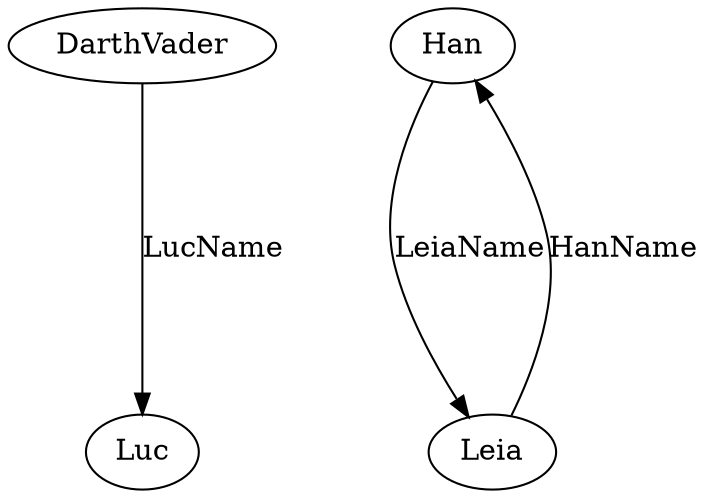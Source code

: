 digraph {
ranksep=2;
DarthVader->Luc[label=LucName]
Han->Leia[label=LeiaName]
Leia->Han[label=HanName]
}
